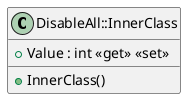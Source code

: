 @startuml DisableAll::InnerClass
class DisableAll::InnerClass  {
    + Value : int <<get>> <<set>>
    + InnerClass()
}
@enduml